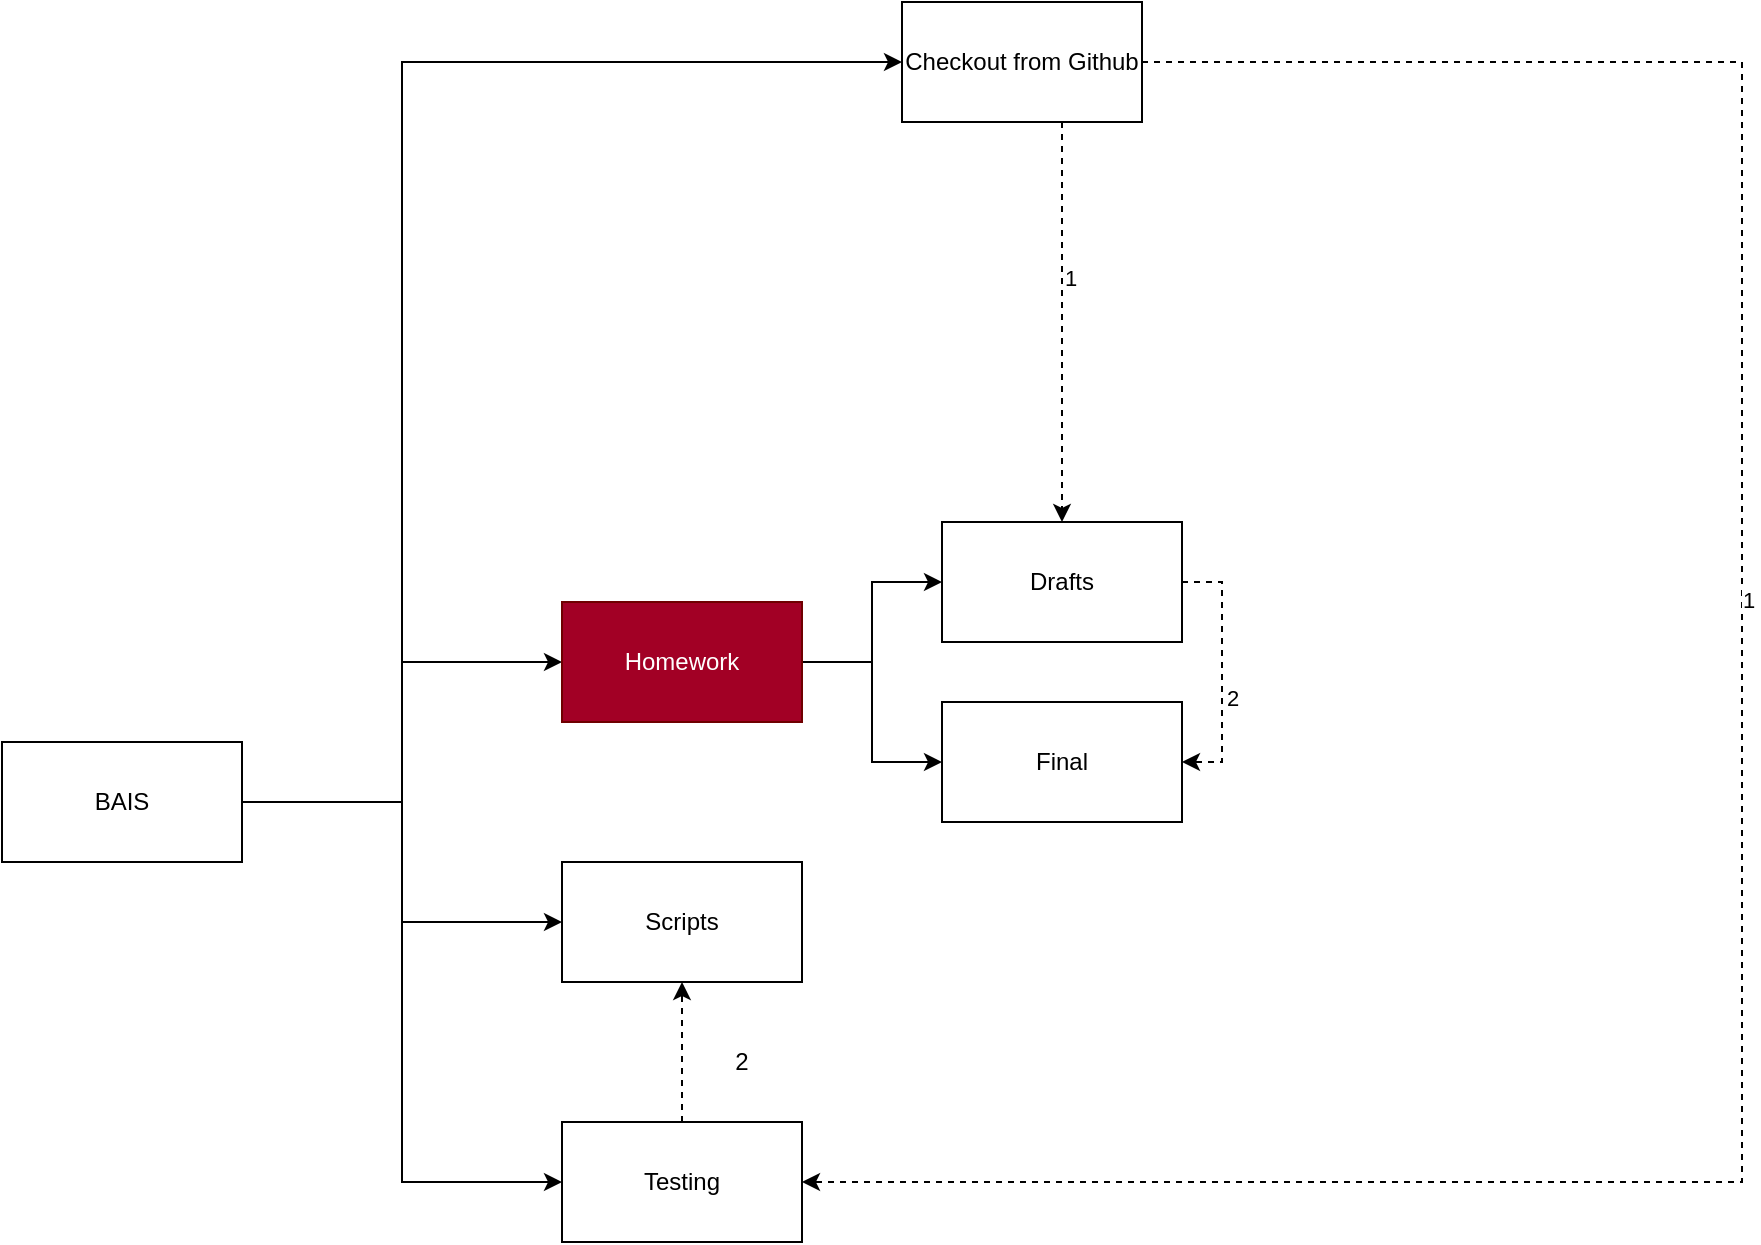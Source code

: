 <mxfile version="14.5.1" type="device"><diagram id="8RsxcXJKDLKklxLIaSXp" name="ページ1"><mxGraphModel dx="1418" dy="845" grid="1" gridSize="10" guides="1" tooltips="1" connect="1" arrows="1" fold="1" page="1" pageScale="1" pageWidth="850" pageHeight="1100" math="0" shadow="0"><root><mxCell id="0"/><mxCell id="1" parent="0"/><mxCell id="xHSZsi0aWScjL51UxyG8-8" style="edgeStyle=orthogonalEdgeStyle;rounded=0;orthogonalLoop=1;jettySize=auto;html=1;entryX=0;entryY=0.5;entryDx=0;entryDy=0;" edge="1" parent="1" source="xHSZsi0aWScjL51UxyG8-1" target="xHSZsi0aWScjL51UxyG8-2"><mxGeometry relative="1" as="geometry"><Array as="points"><mxPoint x="330" y="480"/><mxPoint x="330" y="110"/></Array></mxGeometry></mxCell><mxCell id="xHSZsi0aWScjL51UxyG8-9" style="edgeStyle=orthogonalEdgeStyle;rounded=0;orthogonalLoop=1;jettySize=auto;html=1;entryX=0;entryY=0.5;entryDx=0;entryDy=0;" edge="1" parent="1" source="xHSZsi0aWScjL51UxyG8-1" target="xHSZsi0aWScjL51UxyG8-4"><mxGeometry relative="1" as="geometry"/></mxCell><mxCell id="xHSZsi0aWScjL51UxyG8-10" style="edgeStyle=orthogonalEdgeStyle;rounded=0;orthogonalLoop=1;jettySize=auto;html=1;entryX=0;entryY=0.5;entryDx=0;entryDy=0;" edge="1" parent="1" source="xHSZsi0aWScjL51UxyG8-1" target="xHSZsi0aWScjL51UxyG8-6"><mxGeometry relative="1" as="geometry"/></mxCell><mxCell id="xHSZsi0aWScjL51UxyG8-11" style="edgeStyle=orthogonalEdgeStyle;rounded=0;orthogonalLoop=1;jettySize=auto;html=1;entryX=0;entryY=0.5;entryDx=0;entryDy=0;" edge="1" parent="1" source="xHSZsi0aWScjL51UxyG8-1" target="xHSZsi0aWScjL51UxyG8-7"><mxGeometry relative="1" as="geometry"/></mxCell><mxCell id="xHSZsi0aWScjL51UxyG8-1" value="BAIS" style="rounded=0;whiteSpace=wrap;html=1;" vertex="1" parent="1"><mxGeometry x="130" y="450" width="120" height="60" as="geometry"/></mxCell><mxCell id="xHSZsi0aWScjL51UxyG8-12" style="edgeStyle=orthogonalEdgeStyle;rounded=0;orthogonalLoop=1;jettySize=auto;html=1;entryX=1;entryY=0.5;entryDx=0;entryDy=0;dashed=1;" edge="1" parent="1" source="xHSZsi0aWScjL51UxyG8-2" target="xHSZsi0aWScjL51UxyG8-7"><mxGeometry relative="1" as="geometry"><Array as="points"><mxPoint x="1000" y="110"/><mxPoint x="1000" y="670"/></Array></mxGeometry></mxCell><mxCell id="xHSZsi0aWScjL51UxyG8-13" value="1" style="edgeLabel;html=1;align=center;verticalAlign=middle;resizable=0;points=[];" vertex="1" connectable="0" parent="xHSZsi0aWScjL51UxyG8-12"><mxGeometry x="-0.144" y="3" relative="1" as="geometry"><mxPoint as="offset"/></mxGeometry></mxCell><mxCell id="xHSZsi0aWScjL51UxyG8-21" style="edgeStyle=orthogonalEdgeStyle;rounded=0;orthogonalLoop=1;jettySize=auto;html=1;entryX=0.5;entryY=0;entryDx=0;entryDy=0;dashed=1;" edge="1" parent="1" source="xHSZsi0aWScjL51UxyG8-2" target="xHSZsi0aWScjL51UxyG8-17"><mxGeometry relative="1" as="geometry"><Array as="points"><mxPoint x="660" y="190"/><mxPoint x="660" y="190"/></Array></mxGeometry></mxCell><mxCell id="xHSZsi0aWScjL51UxyG8-22" value="1" style="edgeLabel;html=1;align=center;verticalAlign=middle;resizable=0;points=[];" vertex="1" connectable="0" parent="xHSZsi0aWScjL51UxyG8-21"><mxGeometry x="-0.22" y="4" relative="1" as="geometry"><mxPoint as="offset"/></mxGeometry></mxCell><mxCell id="xHSZsi0aWScjL51UxyG8-2" value="Checkout from Github" style="rounded=0;whiteSpace=wrap;html=1;" vertex="1" parent="1"><mxGeometry x="580" y="80" width="120" height="60" as="geometry"/></mxCell><mxCell id="xHSZsi0aWScjL51UxyG8-19" style="edgeStyle=orthogonalEdgeStyle;rounded=0;orthogonalLoop=1;jettySize=auto;html=1;entryX=0;entryY=0.5;entryDx=0;entryDy=0;" edge="1" parent="1" source="xHSZsi0aWScjL51UxyG8-4" target="xHSZsi0aWScjL51UxyG8-17"><mxGeometry relative="1" as="geometry"/></mxCell><mxCell id="xHSZsi0aWScjL51UxyG8-20" style="edgeStyle=orthogonalEdgeStyle;rounded=0;orthogonalLoop=1;jettySize=auto;html=1;" edge="1" parent="1" source="xHSZsi0aWScjL51UxyG8-4" target="xHSZsi0aWScjL51UxyG8-18"><mxGeometry relative="1" as="geometry"/></mxCell><mxCell id="xHSZsi0aWScjL51UxyG8-4" value="Homework" style="rounded=0;whiteSpace=wrap;html=1;fillColor=#a20025;strokeColor=#6F0000;fontColor=#ffffff;" vertex="1" parent="1"><mxGeometry x="410" y="380" width="120" height="60" as="geometry"/></mxCell><mxCell id="xHSZsi0aWScjL51UxyG8-6" value="Scripts" style="rounded=0;whiteSpace=wrap;html=1;" vertex="1" parent="1"><mxGeometry x="410" y="510" width="120" height="60" as="geometry"/></mxCell><mxCell id="xHSZsi0aWScjL51UxyG8-14" style="edgeStyle=orthogonalEdgeStyle;rounded=0;orthogonalLoop=1;jettySize=auto;html=1;entryX=0.5;entryY=1;entryDx=0;entryDy=0;dashed=1;" edge="1" parent="1" source="xHSZsi0aWScjL51UxyG8-7" target="xHSZsi0aWScjL51UxyG8-6"><mxGeometry relative="1" as="geometry"/></mxCell><mxCell id="xHSZsi0aWScjL51UxyG8-7" value="Testing" style="rounded=0;whiteSpace=wrap;html=1;" vertex="1" parent="1"><mxGeometry x="410" y="640" width="120" height="60" as="geometry"/></mxCell><mxCell id="xHSZsi0aWScjL51UxyG8-15" value="2" style="text;html=1;strokeColor=none;fillColor=none;align=center;verticalAlign=middle;whiteSpace=wrap;rounded=0;" vertex="1" parent="1"><mxGeometry x="480" y="600" width="40" height="20" as="geometry"/></mxCell><mxCell id="xHSZsi0aWScjL51UxyG8-23" style="edgeStyle=orthogonalEdgeStyle;rounded=0;orthogonalLoop=1;jettySize=auto;html=1;entryX=1;entryY=0.5;entryDx=0;entryDy=0;dashed=1;" edge="1" parent="1" source="xHSZsi0aWScjL51UxyG8-17" target="xHSZsi0aWScjL51UxyG8-18"><mxGeometry relative="1" as="geometry"><Array as="points"><mxPoint x="740" y="370"/><mxPoint x="740" y="460"/></Array></mxGeometry></mxCell><mxCell id="xHSZsi0aWScjL51UxyG8-24" value="2" style="edgeLabel;html=1;align=center;verticalAlign=middle;resizable=0;points=[];" vertex="1" connectable="0" parent="xHSZsi0aWScjL51UxyG8-23"><mxGeometry x="0.2" y="5" relative="1" as="geometry"><mxPoint as="offset"/></mxGeometry></mxCell><mxCell id="xHSZsi0aWScjL51UxyG8-17" value="Drafts" style="rounded=0;whiteSpace=wrap;html=1;" vertex="1" parent="1"><mxGeometry x="600" y="340" width="120" height="60" as="geometry"/></mxCell><mxCell id="xHSZsi0aWScjL51UxyG8-18" value="Final" style="rounded=0;whiteSpace=wrap;html=1;" vertex="1" parent="1"><mxGeometry x="600" y="430" width="120" height="60" as="geometry"/></mxCell></root></mxGraphModel></diagram></mxfile>